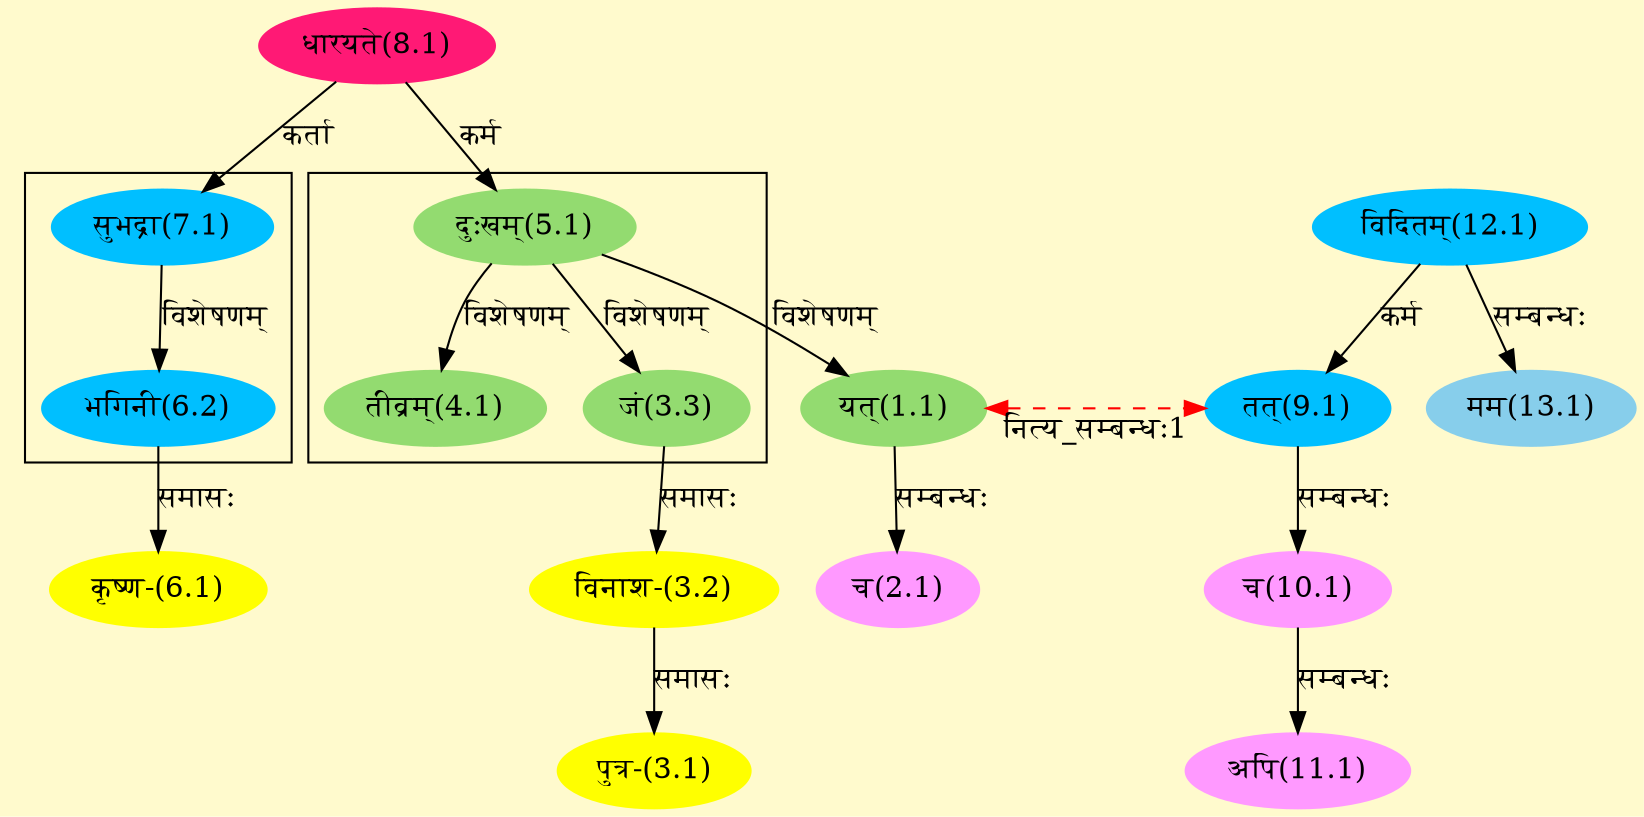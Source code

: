 digraph G{
rankdir=BT;
 compound=true;
 bgcolor="lemonchiffon1";

subgraph cluster_1{
Node1_1 [style=filled, color="#93DB70" label = "यत्(1.1)"]
Node5_1 [style=filled, color="#93DB70" label = "दुःखम्(5.1)"]
Node3_3 [style=filled, color="#93DB70" label = "जं(3.3)"]
Node4_1 [style=filled, color="#93DB70" label = "तीव्रम्(4.1)"]

}

subgraph cluster_2{
Node6_2 [style=filled, color="#00BFFF" label = "भगिनी(6.2)"]
Node7_1 [style=filled, color="#00BFFF" label = "सुभद्रा(7.1)"]

}
Node1_1 [style=filled, color="#93DB70" label = "यत्(1.1)"]
Node9_1 [style=filled, color="#00BFFF" label = "तत्(9.1)"]
Node2_1 [style=filled, color="#FF99FF" label = "च(2.1)"]
Node3_1 [style=filled, color="#FFFF00" label = "पुत्र-(3.1)"]
Node3_2 [style=filled, color="#FFFF00" label = "विनाश-(3.2)"]
Node3_3 [style=filled, color="#93DB70" label = "जं(3.3)"]
Node5_1 [style=filled, color="#93DB70" label = "दुःखम्(5.1)"]
Node8_1 [style=filled, color="#FF1975" label = "धारयते(8.1)"]
Node6_1 [style=filled, color="#FFFF00" label = "कृष्ण-(6.1)"]
Node6_2 [style=filled, color="#00BFFF" label = "भगिनी(6.2)"]
Node7_1 [style=filled, color="#00BFFF" label = "सुभद्रा(7.1)"]
Node [style=filled, color="" label = "()"]
Node12_1 [style=filled, color="#00BFFF" label = "विदितम्(12.1)"]
Node10_1 [style=filled, color="#FF99FF" label = "च(10.1)"]
Node11_1 [style=filled, color="#FF99FF" label = "अपि(11.1)"]
Node13_1 [style=filled, color="#87CEEB" label = "मम(13.1)"]
{rank = same; Node1_1; Node9_1;}
/* Start of Relations section */

Node1_1 -> Node5_1 [  label="विशेषणम्"  dir="back" ]
Node1_1 -> Node9_1 [ style=dashed color="red" label="नित्य_सम्बन्धः1"  dir="both" ]
Node2_1 -> Node1_1 [  label="सम्बन्धः"  dir="back" ]
Node3_1 -> Node3_2 [  label="समासः"  dir="back" ]
Node3_2 -> Node3_3 [  label="समासः"  dir="back" ]
Node3_3 -> Node5_1 [  label="विशेषणम्"  dir="back" ]
Node4_1 -> Node5_1 [  label="विशेषणम्"  dir="back" ]
Node5_1 -> Node8_1 [  label="कर्म"  dir="back" ]
Node6_1 -> Node6_2 [  label="समासः"  dir="back" ]
Node6_2 -> Node7_1 [  label="विशेषणम्"  dir="back" ]
Node7_1 -> Node8_1 [  label="कर्ता"  dir="back" ]
Node9_1 -> Node12_1 [  label="कर्म"  dir="back" ]
Node10_1 -> Node9_1 [  label="सम्बन्धः"  dir="back" ]
Node11_1 -> Node10_1 [  label="सम्बन्धः"  dir="back" ]
Node13_1 -> Node12_1 [  label="सम्बन्धः"  dir="back" ]
}
